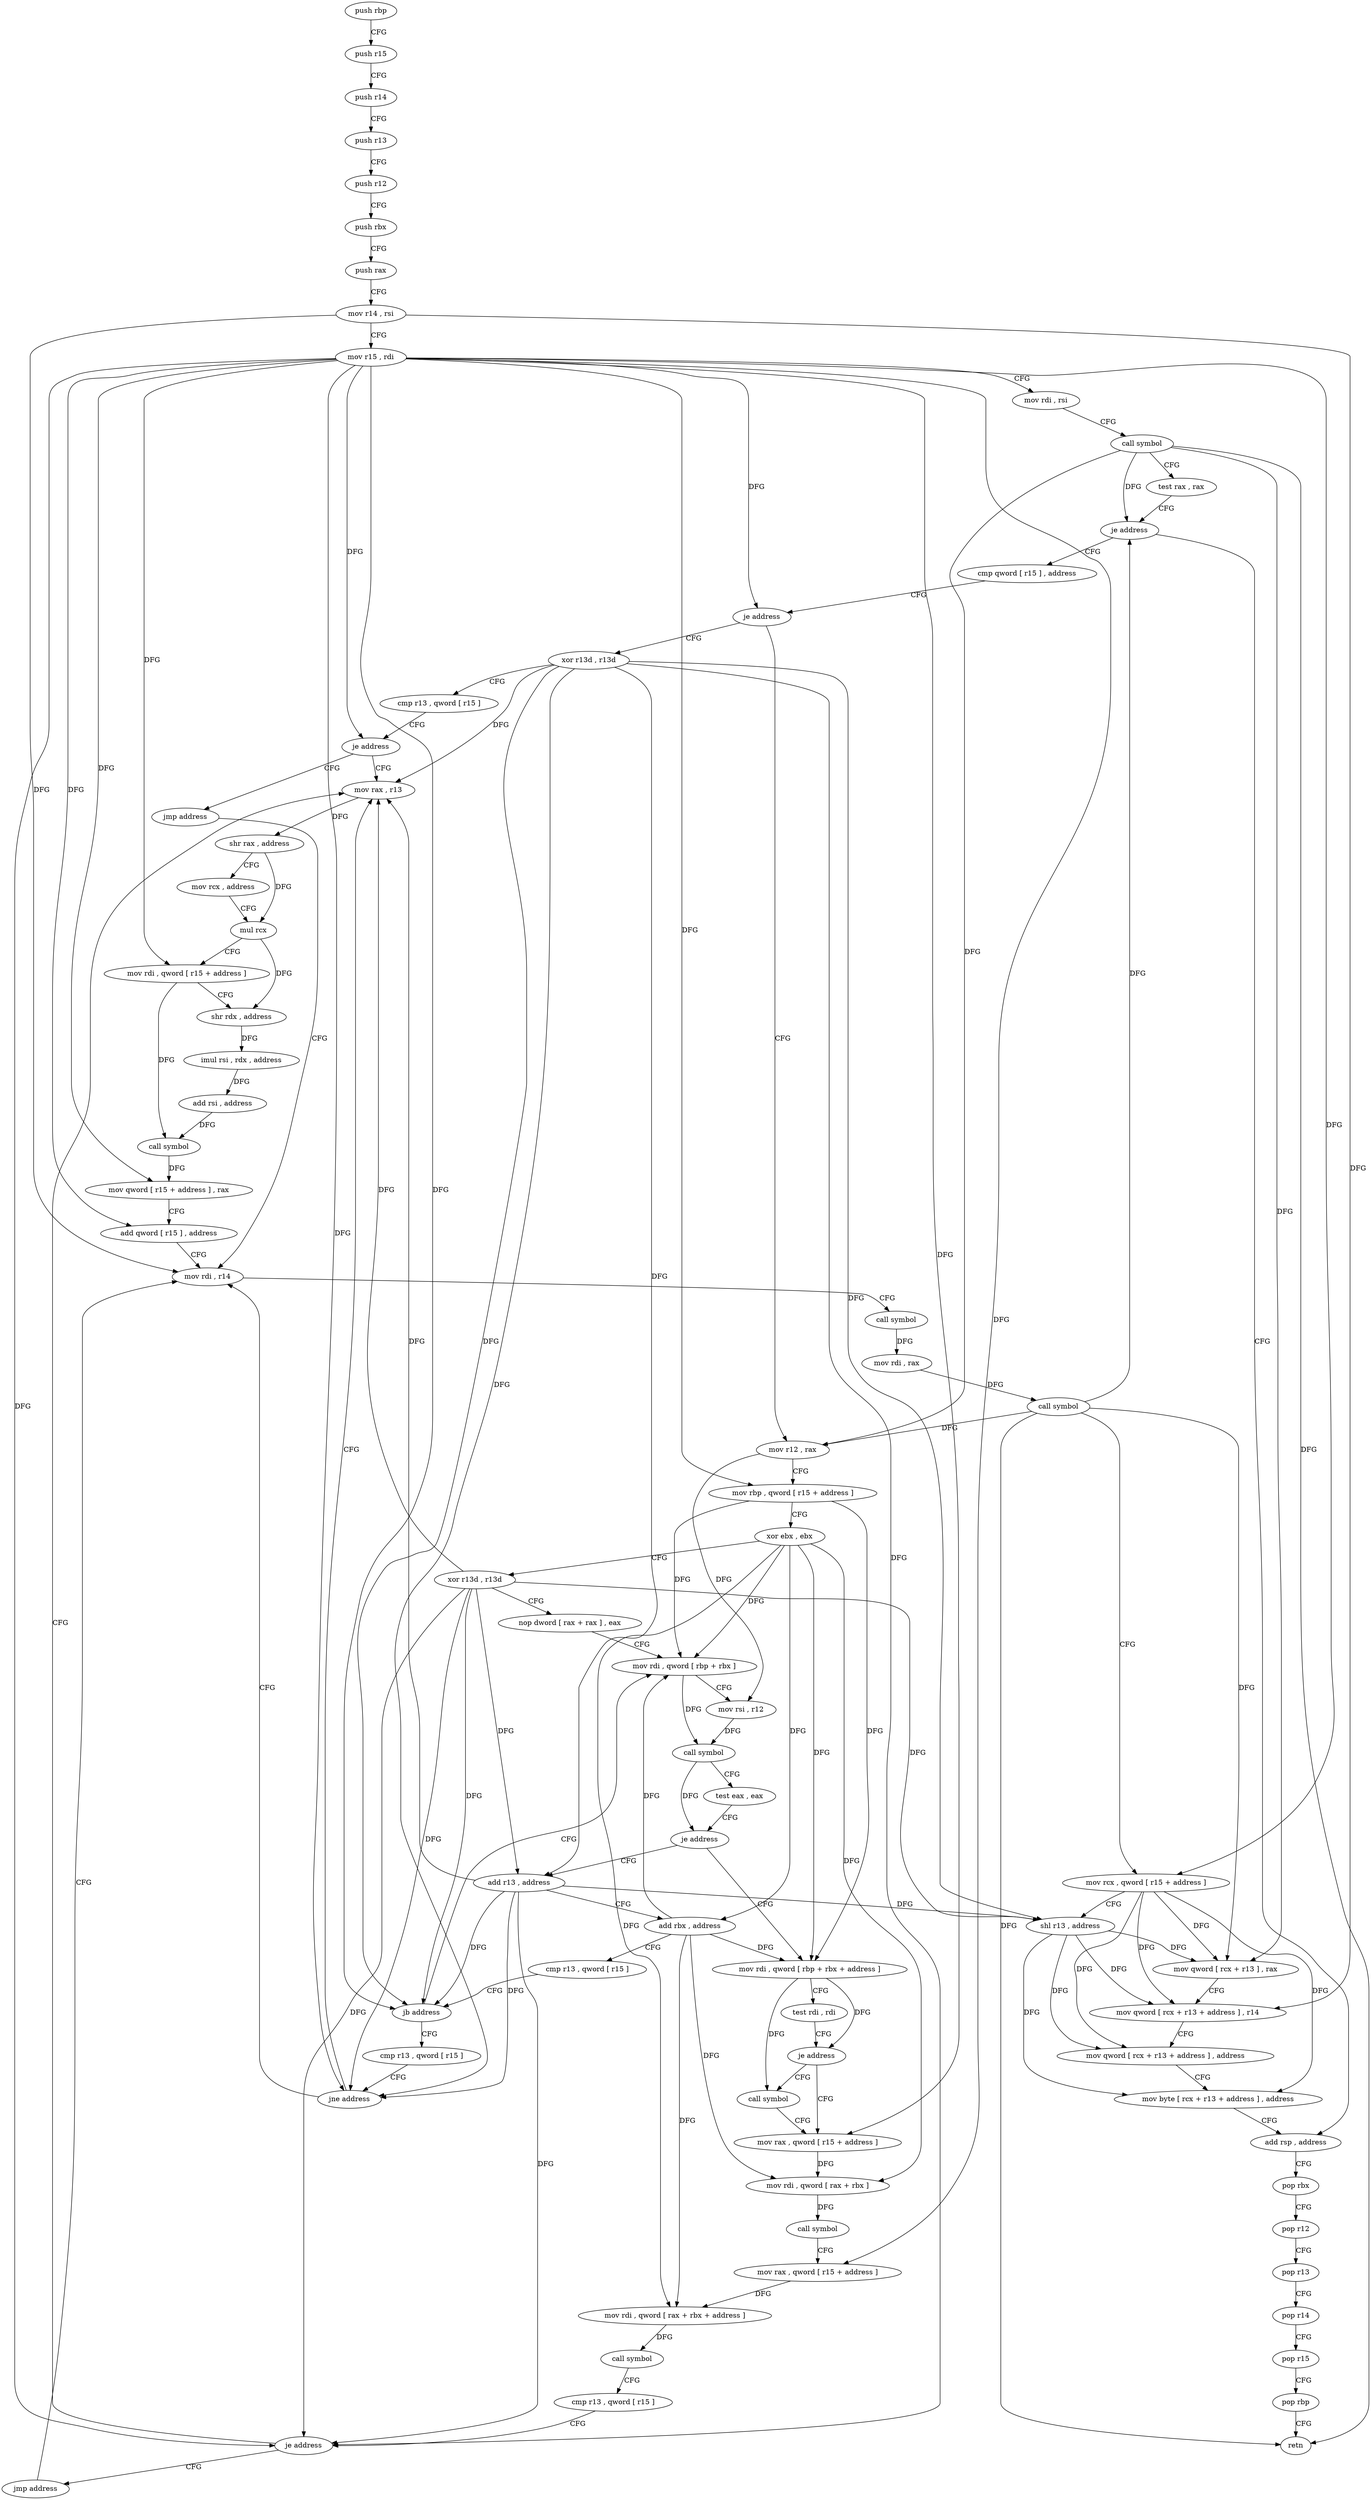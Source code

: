 digraph "func" {
"142976" [label = "push rbp" ]
"142977" [label = "push r15" ]
"142979" [label = "push r14" ]
"142981" [label = "push r13" ]
"142983" [label = "push r12" ]
"142985" [label = "push rbx" ]
"142986" [label = "push rax" ]
"142987" [label = "mov r14 , rsi" ]
"142990" [label = "mov r15 , rdi" ]
"142993" [label = "mov rdi , rsi" ]
"142996" [label = "call symbol" ]
"143001" [label = "test rax , rax" ]
"143004" [label = "je address" ]
"143182" [label = "add rsp , address" ]
"143010" [label = "cmp qword [ r15 ] , address" ]
"143186" [label = "pop rbx" ]
"143187" [label = "pop r12" ]
"143189" [label = "pop r13" ]
"143191" [label = "pop r14" ]
"143193" [label = "pop r15" ]
"143195" [label = "pop rbp" ]
"143196" [label = "retn" ]
"143014" [label = "je address" ]
"143197" [label = "xor r13d , r13d" ]
"143020" [label = "mov r12 , rax" ]
"143200" [label = "cmp r13 , qword [ r15 ]" ]
"143203" [label = "je address" ]
"143079" [label = "mov rax , r13" ]
"143205" [label = "jmp address" ]
"143023" [label = "mov rbp , qword [ r15 + address ]" ]
"143027" [label = "xor ebx , ebx" ]
"143029" [label = "xor r13d , r13d" ]
"143032" [label = "nop dword [ rax + rax ] , eax" ]
"143040" [label = "mov rdi , qword [ rbp + rbx ]" ]
"143082" [label = "shr rax , address" ]
"143086" [label = "mov rcx , address" ]
"143096" [label = "mul rcx" ]
"143099" [label = "mov rdi , qword [ r15 + address ]" ]
"143103" [label = "shr rdx , address" ]
"143107" [label = "imul rsi , rdx , address" ]
"143114" [label = "add rsi , address" ]
"143121" [label = "call symbol" ]
"143126" [label = "mov qword [ r15 + address ] , rax" ]
"143130" [label = "add qword [ r15 ] , address" ]
"143134" [label = "mov rdi , r14" ]
"143207" [label = "mov rdi , qword [ rbp + rbx + address ]" ]
"143212" [label = "test rdi , rdi" ]
"143215" [label = "je address" ]
"143222" [label = "mov rax , qword [ r15 + address ]" ]
"143217" [label = "call symbol" ]
"143061" [label = "add r13 , address" ]
"143065" [label = "add rbx , address" ]
"143069" [label = "cmp r13 , qword [ r15 ]" ]
"143072" [label = "jb address" ]
"143074" [label = "cmp r13 , qword [ r15 ]" ]
"143137" [label = "call symbol" ]
"143142" [label = "mov rdi , rax" ]
"143145" [label = "call symbol" ]
"143150" [label = "mov rcx , qword [ r15 + address ]" ]
"143154" [label = "shl r13 , address" ]
"143158" [label = "mov qword [ rcx + r13 ] , rax" ]
"143162" [label = "mov qword [ rcx + r13 + address ] , r14" ]
"143167" [label = "mov qword [ rcx + r13 + address ] , address" ]
"143176" [label = "mov byte [ rcx + r13 + address ] , address" ]
"143226" [label = "mov rdi , qword [ rax + rbx ]" ]
"143230" [label = "call symbol" ]
"143235" [label = "mov rax , qword [ r15 + address ]" ]
"143239" [label = "mov rdi , qword [ rax + rbx + address ]" ]
"143244" [label = "call symbol" ]
"143249" [label = "cmp r13 , qword [ r15 ]" ]
"143252" [label = "je address" ]
"143258" [label = "jmp address" ]
"143045" [label = "mov rsi , r12" ]
"143048" [label = "call symbol" ]
"143053" [label = "test eax , eax" ]
"143055" [label = "je address" ]
"143077" [label = "jne address" ]
"142976" -> "142977" [ label = "CFG" ]
"142977" -> "142979" [ label = "CFG" ]
"142979" -> "142981" [ label = "CFG" ]
"142981" -> "142983" [ label = "CFG" ]
"142983" -> "142985" [ label = "CFG" ]
"142985" -> "142986" [ label = "CFG" ]
"142986" -> "142987" [ label = "CFG" ]
"142987" -> "142990" [ label = "CFG" ]
"142987" -> "143134" [ label = "DFG" ]
"142987" -> "143162" [ label = "DFG" ]
"142990" -> "142993" [ label = "CFG" ]
"142990" -> "143014" [ label = "DFG" ]
"142990" -> "143203" [ label = "DFG" ]
"142990" -> "143023" [ label = "DFG" ]
"142990" -> "143099" [ label = "DFG" ]
"142990" -> "143126" [ label = "DFG" ]
"142990" -> "143130" [ label = "DFG" ]
"142990" -> "143150" [ label = "DFG" ]
"142990" -> "143072" [ label = "DFG" ]
"142990" -> "143222" [ label = "DFG" ]
"142990" -> "143235" [ label = "DFG" ]
"142990" -> "143252" [ label = "DFG" ]
"142990" -> "143077" [ label = "DFG" ]
"142993" -> "142996" [ label = "CFG" ]
"142996" -> "143001" [ label = "CFG" ]
"142996" -> "143004" [ label = "DFG" ]
"142996" -> "143196" [ label = "DFG" ]
"142996" -> "143020" [ label = "DFG" ]
"142996" -> "143158" [ label = "DFG" ]
"143001" -> "143004" [ label = "CFG" ]
"143004" -> "143182" [ label = "CFG" ]
"143004" -> "143010" [ label = "CFG" ]
"143182" -> "143186" [ label = "CFG" ]
"143010" -> "143014" [ label = "CFG" ]
"143186" -> "143187" [ label = "CFG" ]
"143187" -> "143189" [ label = "CFG" ]
"143189" -> "143191" [ label = "CFG" ]
"143191" -> "143193" [ label = "CFG" ]
"143193" -> "143195" [ label = "CFG" ]
"143195" -> "143196" [ label = "CFG" ]
"143014" -> "143197" [ label = "CFG" ]
"143014" -> "143020" [ label = "CFG" ]
"143197" -> "143200" [ label = "CFG" ]
"143197" -> "143079" [ label = "DFG" ]
"143197" -> "143154" [ label = "DFG" ]
"143197" -> "143061" [ label = "DFG" ]
"143197" -> "143072" [ label = "DFG" ]
"143197" -> "143252" [ label = "DFG" ]
"143197" -> "143077" [ label = "DFG" ]
"143020" -> "143023" [ label = "CFG" ]
"143020" -> "143045" [ label = "DFG" ]
"143200" -> "143203" [ label = "CFG" ]
"143203" -> "143079" [ label = "CFG" ]
"143203" -> "143205" [ label = "CFG" ]
"143079" -> "143082" [ label = "DFG" ]
"143205" -> "143134" [ label = "CFG" ]
"143023" -> "143027" [ label = "CFG" ]
"143023" -> "143040" [ label = "DFG" ]
"143023" -> "143207" [ label = "DFG" ]
"143027" -> "143029" [ label = "CFG" ]
"143027" -> "143040" [ label = "DFG" ]
"143027" -> "143207" [ label = "DFG" ]
"143027" -> "143065" [ label = "DFG" ]
"143027" -> "143226" [ label = "DFG" ]
"143027" -> "143239" [ label = "DFG" ]
"143029" -> "143032" [ label = "CFG" ]
"143029" -> "143079" [ label = "DFG" ]
"143029" -> "143154" [ label = "DFG" ]
"143029" -> "143061" [ label = "DFG" ]
"143029" -> "143072" [ label = "DFG" ]
"143029" -> "143252" [ label = "DFG" ]
"143029" -> "143077" [ label = "DFG" ]
"143032" -> "143040" [ label = "CFG" ]
"143040" -> "143045" [ label = "CFG" ]
"143040" -> "143048" [ label = "DFG" ]
"143082" -> "143086" [ label = "CFG" ]
"143082" -> "143096" [ label = "DFG" ]
"143086" -> "143096" [ label = "CFG" ]
"143096" -> "143099" [ label = "CFG" ]
"143096" -> "143103" [ label = "DFG" ]
"143099" -> "143103" [ label = "CFG" ]
"143099" -> "143121" [ label = "DFG" ]
"143103" -> "143107" [ label = "DFG" ]
"143107" -> "143114" [ label = "DFG" ]
"143114" -> "143121" [ label = "DFG" ]
"143121" -> "143126" [ label = "DFG" ]
"143126" -> "143130" [ label = "CFG" ]
"143130" -> "143134" [ label = "CFG" ]
"143134" -> "143137" [ label = "CFG" ]
"143207" -> "143212" [ label = "CFG" ]
"143207" -> "143215" [ label = "DFG" ]
"143207" -> "143217" [ label = "DFG" ]
"143212" -> "143215" [ label = "CFG" ]
"143215" -> "143222" [ label = "CFG" ]
"143215" -> "143217" [ label = "CFG" ]
"143222" -> "143226" [ label = "DFG" ]
"143217" -> "143222" [ label = "CFG" ]
"143061" -> "143065" [ label = "CFG" ]
"143061" -> "143079" [ label = "DFG" ]
"143061" -> "143154" [ label = "DFG" ]
"143061" -> "143072" [ label = "DFG" ]
"143061" -> "143252" [ label = "DFG" ]
"143061" -> "143077" [ label = "DFG" ]
"143065" -> "143069" [ label = "CFG" ]
"143065" -> "143040" [ label = "DFG" ]
"143065" -> "143207" [ label = "DFG" ]
"143065" -> "143226" [ label = "DFG" ]
"143065" -> "143239" [ label = "DFG" ]
"143069" -> "143072" [ label = "CFG" ]
"143072" -> "143040" [ label = "CFG" ]
"143072" -> "143074" [ label = "CFG" ]
"143074" -> "143077" [ label = "CFG" ]
"143137" -> "143142" [ label = "DFG" ]
"143142" -> "143145" [ label = "DFG" ]
"143145" -> "143150" [ label = "CFG" ]
"143145" -> "143004" [ label = "DFG" ]
"143145" -> "143020" [ label = "DFG" ]
"143145" -> "143196" [ label = "DFG" ]
"143145" -> "143158" [ label = "DFG" ]
"143150" -> "143154" [ label = "CFG" ]
"143150" -> "143158" [ label = "DFG" ]
"143150" -> "143162" [ label = "DFG" ]
"143150" -> "143167" [ label = "DFG" ]
"143150" -> "143176" [ label = "DFG" ]
"143154" -> "143158" [ label = "DFG" ]
"143154" -> "143162" [ label = "DFG" ]
"143154" -> "143167" [ label = "DFG" ]
"143154" -> "143176" [ label = "DFG" ]
"143158" -> "143162" [ label = "CFG" ]
"143162" -> "143167" [ label = "CFG" ]
"143167" -> "143176" [ label = "CFG" ]
"143176" -> "143182" [ label = "CFG" ]
"143226" -> "143230" [ label = "DFG" ]
"143230" -> "143235" [ label = "CFG" ]
"143235" -> "143239" [ label = "DFG" ]
"143239" -> "143244" [ label = "DFG" ]
"143244" -> "143249" [ label = "CFG" ]
"143249" -> "143252" [ label = "CFG" ]
"143252" -> "143079" [ label = "CFG" ]
"143252" -> "143258" [ label = "CFG" ]
"143258" -> "143134" [ label = "CFG" ]
"143045" -> "143048" [ label = "DFG" ]
"143048" -> "143053" [ label = "CFG" ]
"143048" -> "143055" [ label = "DFG" ]
"143053" -> "143055" [ label = "CFG" ]
"143055" -> "143207" [ label = "CFG" ]
"143055" -> "143061" [ label = "CFG" ]
"143077" -> "143134" [ label = "CFG" ]
"143077" -> "143079" [ label = "CFG" ]
}
